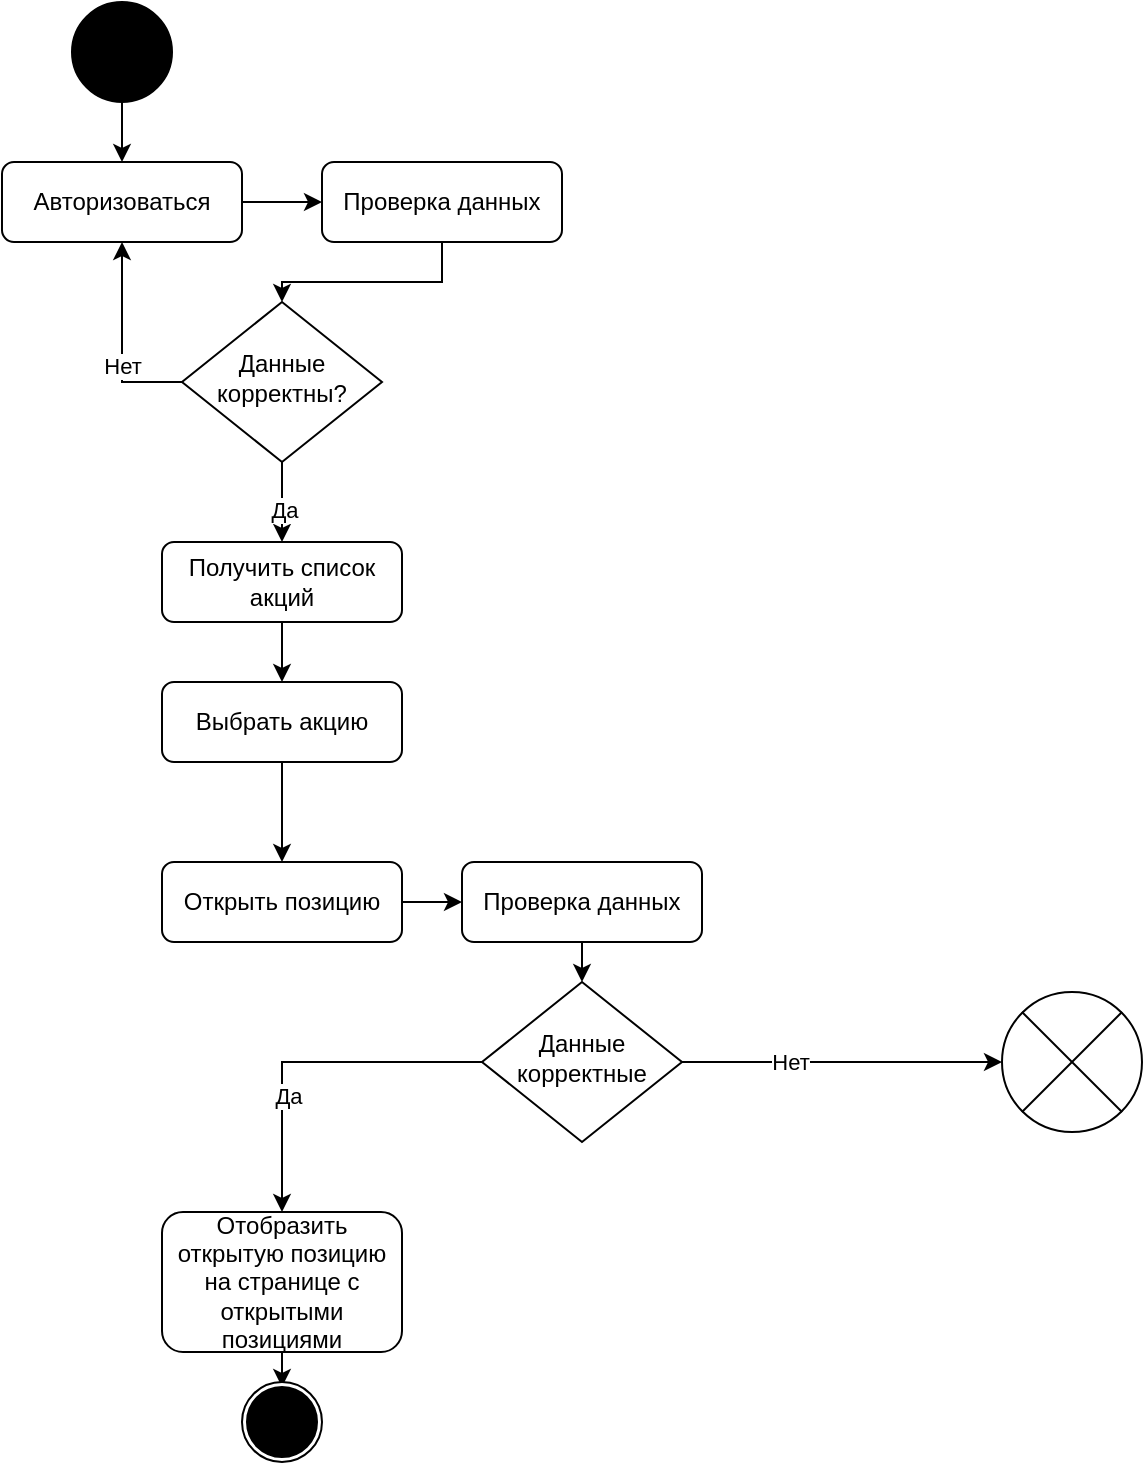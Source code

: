 <mxfile version="17.1.3" type="github">
  <diagram id="C5RBs43oDa-KdzZeNtuy" name="Page-1">
    <mxGraphModel dx="1359" dy="792" grid="1" gridSize="10" guides="1" tooltips="1" connect="1" arrows="1" fold="1" page="1" pageScale="1" pageWidth="827" pageHeight="1169" math="0" shadow="0">
      <root>
        <mxCell id="WIyWlLk6GJQsqaUBKTNV-0" />
        <mxCell id="WIyWlLk6GJQsqaUBKTNV-1" parent="WIyWlLk6GJQsqaUBKTNV-0" />
        <mxCell id="2_MGbHko2nsmeL7omBgD-2" style="edgeStyle=orthogonalEdgeStyle;rounded=0;orthogonalLoop=1;jettySize=auto;html=1;exitX=1;exitY=0.5;exitDx=0;exitDy=0;entryX=0;entryY=0.5;entryDx=0;entryDy=0;" parent="WIyWlLk6GJQsqaUBKTNV-1" source="WIyWlLk6GJQsqaUBKTNV-3" target="WIyWlLk6GJQsqaUBKTNV-7" edge="1">
          <mxGeometry relative="1" as="geometry" />
        </mxCell>
        <mxCell id="WIyWlLk6GJQsqaUBKTNV-3" value="Авторизоваться" style="rounded=1;whiteSpace=wrap;html=1;fontSize=12;glass=0;strokeWidth=1;shadow=0;" parent="WIyWlLk6GJQsqaUBKTNV-1" vertex="1">
          <mxGeometry x="160" y="80" width="120" height="40" as="geometry" />
        </mxCell>
        <mxCell id="2_MGbHko2nsmeL7omBgD-4" style="edgeStyle=orthogonalEdgeStyle;rounded=0;orthogonalLoop=1;jettySize=auto;html=1;exitX=0;exitY=0.5;exitDx=0;exitDy=0;entryX=0.5;entryY=1;entryDx=0;entryDy=0;" parent="WIyWlLk6GJQsqaUBKTNV-1" source="WIyWlLk6GJQsqaUBKTNV-6" target="WIyWlLk6GJQsqaUBKTNV-3" edge="1">
          <mxGeometry relative="1" as="geometry" />
        </mxCell>
        <mxCell id="2_MGbHko2nsmeL7omBgD-5" value="Нет" style="edgeLabel;html=1;align=center;verticalAlign=middle;resizable=0;points=[];" parent="2_MGbHko2nsmeL7omBgD-4" vertex="1" connectable="0">
          <mxGeometry x="-0.238" relative="1" as="geometry">
            <mxPoint as="offset" />
          </mxGeometry>
        </mxCell>
        <mxCell id="2_MGbHko2nsmeL7omBgD-7" style="edgeStyle=orthogonalEdgeStyle;rounded=0;orthogonalLoop=1;jettySize=auto;html=1;exitX=0.5;exitY=1;exitDx=0;exitDy=0;" parent="WIyWlLk6GJQsqaUBKTNV-1" source="WIyWlLk6GJQsqaUBKTNV-6" target="WIyWlLk6GJQsqaUBKTNV-12" edge="1">
          <mxGeometry relative="1" as="geometry" />
        </mxCell>
        <mxCell id="2_MGbHko2nsmeL7omBgD-8" value="Да" style="edgeLabel;html=1;align=center;verticalAlign=middle;resizable=0;points=[];" parent="2_MGbHko2nsmeL7omBgD-7" vertex="1" connectable="0">
          <mxGeometry x="0.163" y="1" relative="1" as="geometry">
            <mxPoint as="offset" />
          </mxGeometry>
        </mxCell>
        <mxCell id="WIyWlLk6GJQsqaUBKTNV-6" value="Данные корректны?" style="rhombus;whiteSpace=wrap;html=1;shadow=0;fontFamily=Helvetica;fontSize=12;align=center;strokeWidth=1;spacing=6;spacingTop=-4;" parent="WIyWlLk6GJQsqaUBKTNV-1" vertex="1">
          <mxGeometry x="250" y="150" width="100" height="80" as="geometry" />
        </mxCell>
        <mxCell id="2_MGbHko2nsmeL7omBgD-3" style="edgeStyle=orthogonalEdgeStyle;rounded=0;orthogonalLoop=1;jettySize=auto;html=1;exitX=0.5;exitY=1;exitDx=0;exitDy=0;entryX=0.5;entryY=0;entryDx=0;entryDy=0;" parent="WIyWlLk6GJQsqaUBKTNV-1" source="WIyWlLk6GJQsqaUBKTNV-7" target="WIyWlLk6GJQsqaUBKTNV-6" edge="1">
          <mxGeometry relative="1" as="geometry" />
        </mxCell>
        <mxCell id="WIyWlLk6GJQsqaUBKTNV-7" value="Проверка данных" style="rounded=1;whiteSpace=wrap;html=1;fontSize=12;glass=0;strokeWidth=1;shadow=0;" parent="WIyWlLk6GJQsqaUBKTNV-1" vertex="1">
          <mxGeometry x="320" y="80" width="120" height="40" as="geometry" />
        </mxCell>
        <mxCell id="8ySUQ2YLRH5iV3521kGF-13" style="edgeStyle=orthogonalEdgeStyle;rounded=0;orthogonalLoop=1;jettySize=auto;html=1;exitX=0.5;exitY=1;exitDx=0;exitDy=0;" edge="1" parent="WIyWlLk6GJQsqaUBKTNV-1" source="WIyWlLk6GJQsqaUBKTNV-12" target="8ySUQ2YLRH5iV3521kGF-12">
          <mxGeometry relative="1" as="geometry" />
        </mxCell>
        <mxCell id="WIyWlLk6GJQsqaUBKTNV-12" value="Получить список акций" style="rounded=1;whiteSpace=wrap;html=1;fontSize=12;glass=0;strokeWidth=1;shadow=0;" parent="WIyWlLk6GJQsqaUBKTNV-1" vertex="1">
          <mxGeometry x="240" y="270" width="120" height="40" as="geometry" />
        </mxCell>
        <mxCell id="2_MGbHko2nsmeL7omBgD-1" style="edgeStyle=orthogonalEdgeStyle;rounded=0;orthogonalLoop=1;jettySize=auto;html=1;exitX=0.5;exitY=1;exitDx=0;exitDy=0;entryX=0.5;entryY=0;entryDx=0;entryDy=0;" parent="WIyWlLk6GJQsqaUBKTNV-1" source="2_MGbHko2nsmeL7omBgD-0" target="WIyWlLk6GJQsqaUBKTNV-3" edge="1">
          <mxGeometry relative="1" as="geometry" />
        </mxCell>
        <mxCell id="2_MGbHko2nsmeL7omBgD-0" value="" style="ellipse;whiteSpace=wrap;html=1;aspect=fixed;fillColor=#000000;" parent="WIyWlLk6GJQsqaUBKTNV-1" vertex="1">
          <mxGeometry x="195" width="50" height="50" as="geometry" />
        </mxCell>
        <mxCell id="8ySUQ2YLRH5iV3521kGF-0" style="edgeStyle=orthogonalEdgeStyle;rounded=0;orthogonalLoop=1;jettySize=auto;html=1;exitX=0;exitY=0.5;exitDx=0;exitDy=0;entryX=0.5;entryY=0;entryDx=0;entryDy=0;" edge="1" parent="WIyWlLk6GJQsqaUBKTNV-1" source="8ySUQ2YLRH5iV3521kGF-2" target="8ySUQ2YLRH5iV3521kGF-4">
          <mxGeometry relative="1" as="geometry" />
        </mxCell>
        <mxCell id="8ySUQ2YLRH5iV3521kGF-1" value="Да" style="edgeLabel;html=1;align=center;verticalAlign=middle;resizable=0;points=[];" vertex="1" connectable="0" parent="8ySUQ2YLRH5iV3521kGF-0">
          <mxGeometry x="0.097" y="1" relative="1" as="geometry">
            <mxPoint x="-1" y="16" as="offset" />
          </mxGeometry>
        </mxCell>
        <mxCell id="8ySUQ2YLRH5iV3521kGF-18" style="edgeStyle=orthogonalEdgeStyle;rounded=0;orthogonalLoop=1;jettySize=auto;html=1;exitX=1;exitY=0.5;exitDx=0;exitDy=0;entryX=0;entryY=0.5;entryDx=0;entryDy=0;entryPerimeter=0;" edge="1" parent="WIyWlLk6GJQsqaUBKTNV-1" source="8ySUQ2YLRH5iV3521kGF-2" target="8ySUQ2YLRH5iV3521kGF-15">
          <mxGeometry relative="1" as="geometry" />
        </mxCell>
        <mxCell id="8ySUQ2YLRH5iV3521kGF-19" value="Нет" style="edgeLabel;html=1;align=center;verticalAlign=middle;resizable=0;points=[];" vertex="1" connectable="0" parent="8ySUQ2YLRH5iV3521kGF-18">
          <mxGeometry x="-0.329" relative="1" as="geometry">
            <mxPoint as="offset" />
          </mxGeometry>
        </mxCell>
        <mxCell id="8ySUQ2YLRH5iV3521kGF-2" value="Данные корректные" style="rhombus;whiteSpace=wrap;html=1;shadow=0;fontFamily=Helvetica;fontSize=12;align=center;strokeWidth=1;spacing=6;spacingTop=-4;" vertex="1" parent="WIyWlLk6GJQsqaUBKTNV-1">
          <mxGeometry x="400" y="490" width="100" height="80" as="geometry" />
        </mxCell>
        <mxCell id="8ySUQ2YLRH5iV3521kGF-3" style="edgeStyle=orthogonalEdgeStyle;rounded=0;orthogonalLoop=1;jettySize=auto;html=1;exitX=0.5;exitY=1;exitDx=0;exitDy=0;" edge="1" parent="WIyWlLk6GJQsqaUBKTNV-1" source="8ySUQ2YLRH5iV3521kGF-4" target="8ySUQ2YLRH5iV3521kGF-11">
          <mxGeometry relative="1" as="geometry" />
        </mxCell>
        <mxCell id="8ySUQ2YLRH5iV3521kGF-4" value="Отобразить открытую позицию на странице с открытыми позициями" style="rounded=1;whiteSpace=wrap;html=1;fontSize=12;glass=0;strokeWidth=1;shadow=0;" vertex="1" parent="WIyWlLk6GJQsqaUBKTNV-1">
          <mxGeometry x="240" y="605" width="120" height="70" as="geometry" />
        </mxCell>
        <mxCell id="8ySUQ2YLRH5iV3521kGF-5" style="edgeStyle=orthogonalEdgeStyle;rounded=0;orthogonalLoop=1;jettySize=auto;html=1;" edge="1" parent="WIyWlLk6GJQsqaUBKTNV-1" target="8ySUQ2YLRH5iV3521kGF-7" source="8ySUQ2YLRH5iV3521kGF-12">
          <mxGeometry relative="1" as="geometry">
            <mxPoint x="300" y="400" as="sourcePoint" />
          </mxGeometry>
        </mxCell>
        <mxCell id="8ySUQ2YLRH5iV3521kGF-6" style="edgeStyle=orthogonalEdgeStyle;rounded=0;orthogonalLoop=1;jettySize=auto;html=1;exitX=1;exitY=0.5;exitDx=0;exitDy=0;entryX=0;entryY=0.5;entryDx=0;entryDy=0;" edge="1" parent="WIyWlLk6GJQsqaUBKTNV-1" source="8ySUQ2YLRH5iV3521kGF-7" target="8ySUQ2YLRH5iV3521kGF-9">
          <mxGeometry relative="1" as="geometry" />
        </mxCell>
        <mxCell id="8ySUQ2YLRH5iV3521kGF-7" value="Открыть позицию" style="rounded=1;whiteSpace=wrap;html=1;fontSize=12;glass=0;strokeWidth=1;shadow=0;" vertex="1" parent="WIyWlLk6GJQsqaUBKTNV-1">
          <mxGeometry x="240" y="430" width="120" height="40" as="geometry" />
        </mxCell>
        <mxCell id="8ySUQ2YLRH5iV3521kGF-8" style="edgeStyle=orthogonalEdgeStyle;rounded=0;orthogonalLoop=1;jettySize=auto;html=1;exitX=0.5;exitY=1;exitDx=0;exitDy=0;entryX=0.5;entryY=0;entryDx=0;entryDy=0;" edge="1" parent="WIyWlLk6GJQsqaUBKTNV-1" source="8ySUQ2YLRH5iV3521kGF-9" target="8ySUQ2YLRH5iV3521kGF-2">
          <mxGeometry relative="1" as="geometry" />
        </mxCell>
        <mxCell id="8ySUQ2YLRH5iV3521kGF-9" value="Проверка данных" style="rounded=1;whiteSpace=wrap;html=1;fontSize=12;glass=0;strokeWidth=1;shadow=0;" vertex="1" parent="WIyWlLk6GJQsqaUBKTNV-1">
          <mxGeometry x="390" y="430" width="120" height="40" as="geometry" />
        </mxCell>
        <mxCell id="8ySUQ2YLRH5iV3521kGF-10" value="" style="ellipse;whiteSpace=wrap;html=1;aspect=fixed;fillColor=#FFFFFF;" vertex="1" parent="WIyWlLk6GJQsqaUBKTNV-1">
          <mxGeometry x="280" y="690" width="40" height="40" as="geometry" />
        </mxCell>
        <mxCell id="8ySUQ2YLRH5iV3521kGF-11" value="" style="ellipse;whiteSpace=wrap;html=1;aspect=fixed;fillColor=#000000;" vertex="1" parent="WIyWlLk6GJQsqaUBKTNV-1">
          <mxGeometry x="282.5" y="692.5" width="35" height="35" as="geometry" />
        </mxCell>
        <mxCell id="8ySUQ2YLRH5iV3521kGF-12" value="Выбрать акцию" style="rounded=1;whiteSpace=wrap;html=1;fontSize=12;glass=0;strokeWidth=1;shadow=0;" vertex="1" parent="WIyWlLk6GJQsqaUBKTNV-1">
          <mxGeometry x="240" y="340" width="120" height="40" as="geometry" />
        </mxCell>
        <mxCell id="8ySUQ2YLRH5iV3521kGF-15" value="" style="verticalLabelPosition=bottom;verticalAlign=top;html=1;shape=mxgraph.flowchart.or;" vertex="1" parent="WIyWlLk6GJQsqaUBKTNV-1">
          <mxGeometry x="660" y="495" width="70" height="70" as="geometry" />
        </mxCell>
      </root>
    </mxGraphModel>
  </diagram>
</mxfile>
